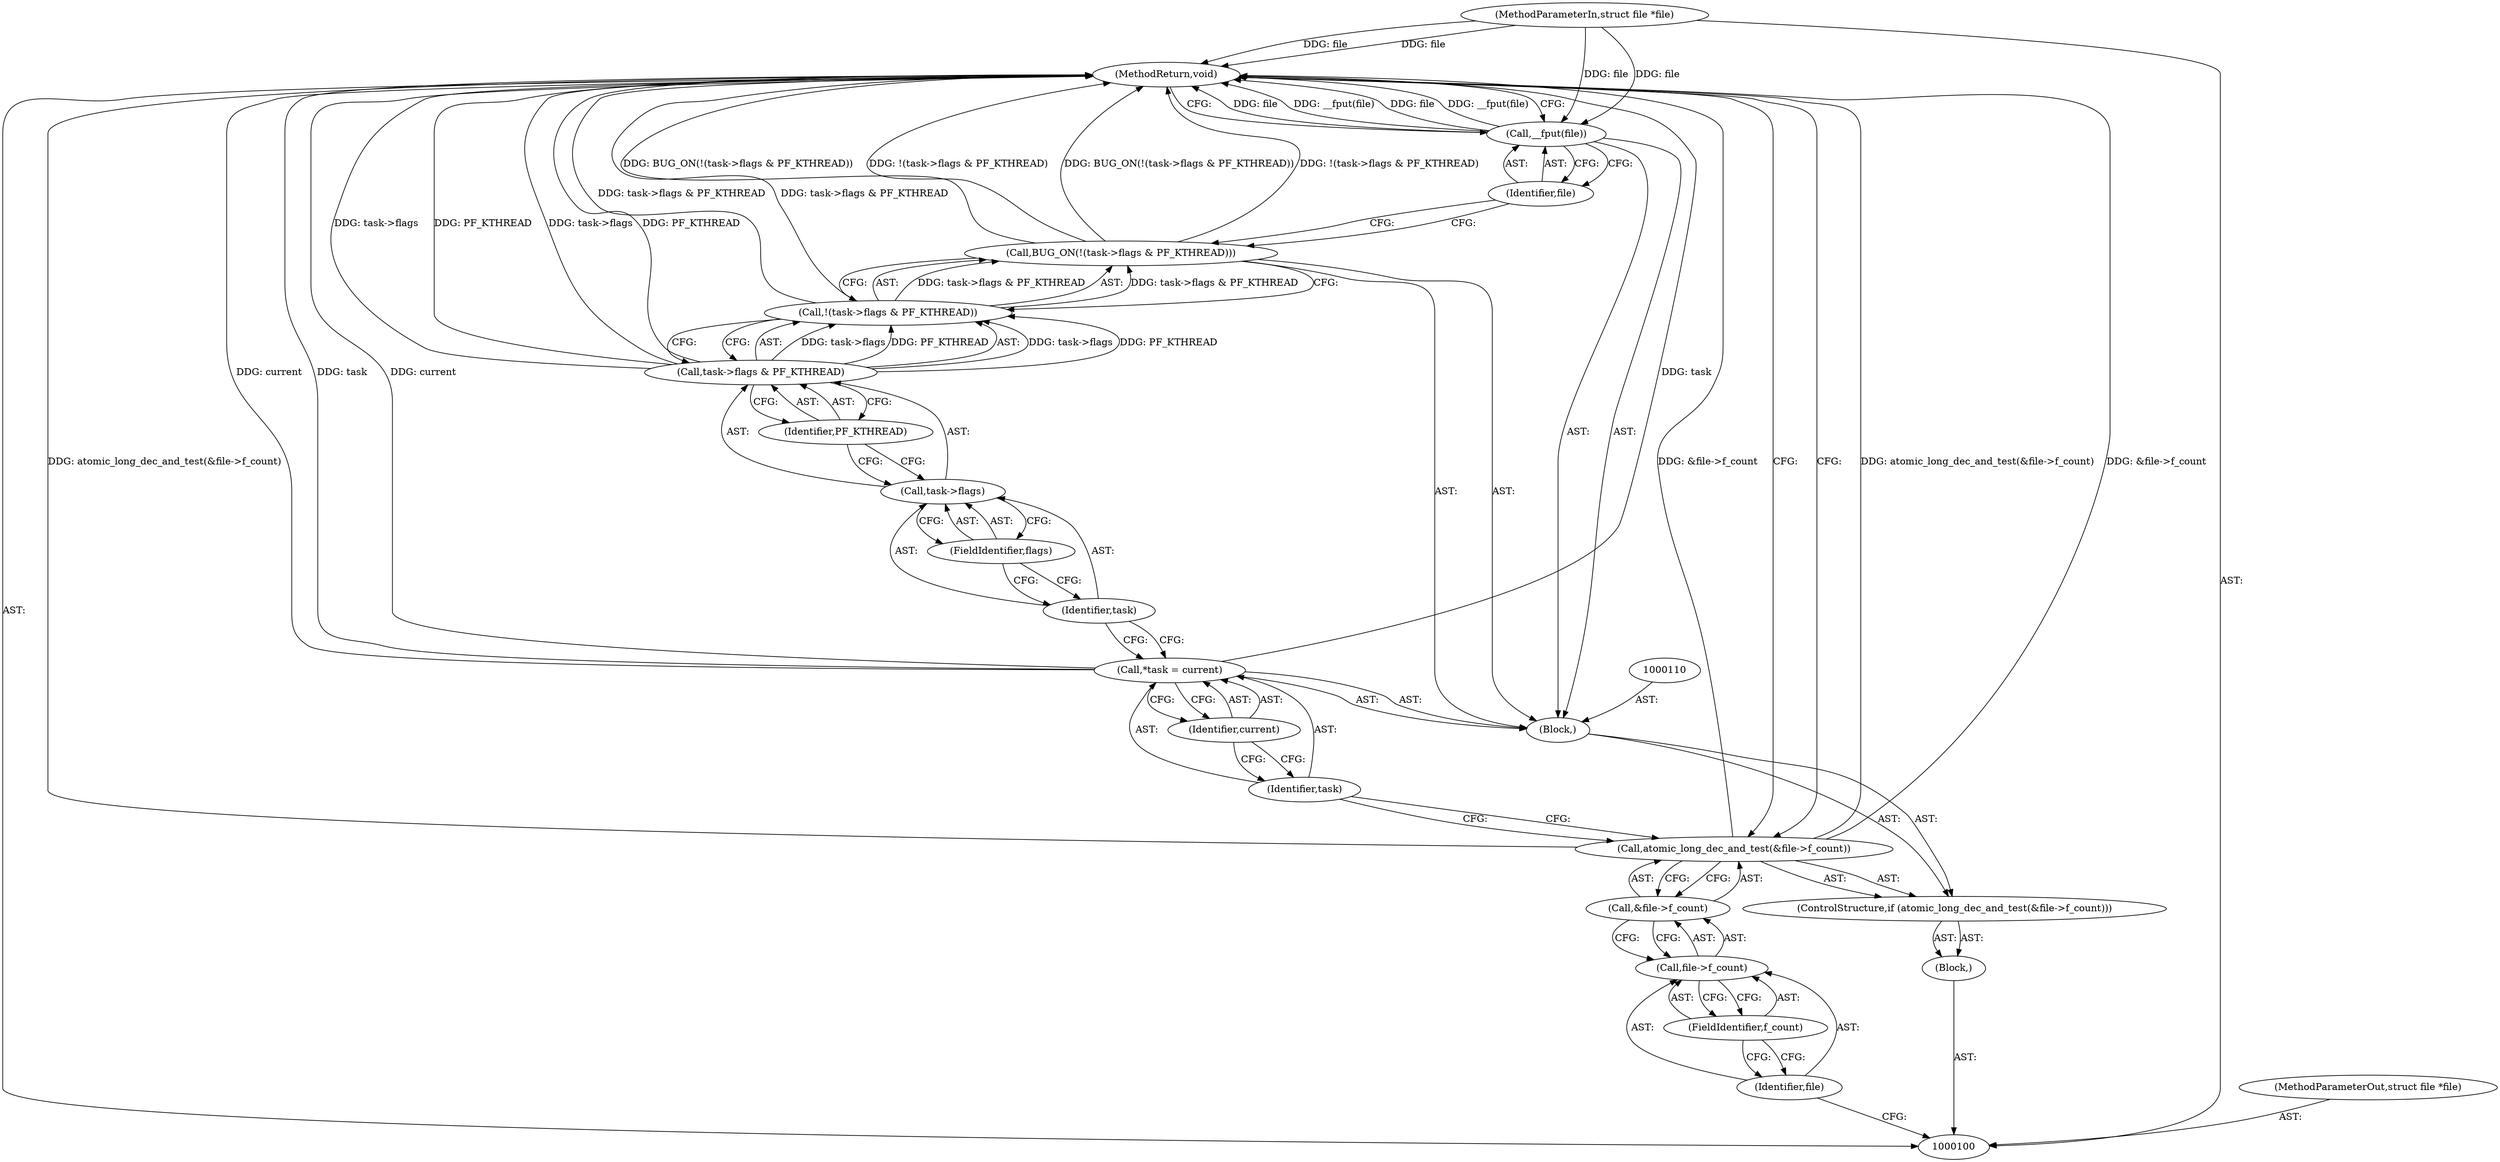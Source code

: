 digraph "0_linux_eee5cc2702929fd41cce28058dc6d6717f723f87_0" {
"1000123" [label="(MethodReturn,void)"];
"1000101" [label="(MethodParameterIn,struct file *file)"];
"1000164" [label="(MethodParameterOut,struct file *file)"];
"1000102" [label="(Block,)"];
"1000103" [label="(ControlStructure,if (atomic_long_dec_and_test(&file->f_count)))"];
"1000105" [label="(Call,&file->f_count)"];
"1000106" [label="(Call,file->f_count)"];
"1000107" [label="(Identifier,file)"];
"1000108" [label="(FieldIdentifier,f_count)"];
"1000104" [label="(Call,atomic_long_dec_and_test(&file->f_count))"];
"1000111" [label="(Call,*task = current)"];
"1000112" [label="(Identifier,task)"];
"1000109" [label="(Block,)"];
"1000113" [label="(Identifier,current)"];
"1000115" [label="(Call,!(task->flags & PF_KTHREAD))"];
"1000116" [label="(Call,task->flags & PF_KTHREAD)"];
"1000117" [label="(Call,task->flags)"];
"1000118" [label="(Identifier,task)"];
"1000119" [label="(FieldIdentifier,flags)"];
"1000120" [label="(Identifier,PF_KTHREAD)"];
"1000114" [label="(Call,BUG_ON(!(task->flags & PF_KTHREAD)))"];
"1000122" [label="(Identifier,file)"];
"1000121" [label="(Call,__fput(file))"];
"1000123" -> "1000100"  [label="AST: "];
"1000123" -> "1000121"  [label="CFG: "];
"1000123" -> "1000104"  [label="CFG: "];
"1000116" -> "1000123"  [label="DDG: task->flags"];
"1000116" -> "1000123"  [label="DDG: PF_KTHREAD"];
"1000104" -> "1000123"  [label="DDG: atomic_long_dec_and_test(&file->f_count)"];
"1000104" -> "1000123"  [label="DDG: &file->f_count"];
"1000114" -> "1000123"  [label="DDG: BUG_ON(!(task->flags & PF_KTHREAD))"];
"1000114" -> "1000123"  [label="DDG: !(task->flags & PF_KTHREAD)"];
"1000111" -> "1000123"  [label="DDG: task"];
"1000111" -> "1000123"  [label="DDG: current"];
"1000121" -> "1000123"  [label="DDG: file"];
"1000121" -> "1000123"  [label="DDG: __fput(file)"];
"1000101" -> "1000123"  [label="DDG: file"];
"1000115" -> "1000123"  [label="DDG: task->flags & PF_KTHREAD"];
"1000101" -> "1000100"  [label="AST: "];
"1000101" -> "1000123"  [label="DDG: file"];
"1000101" -> "1000121"  [label="DDG: file"];
"1000164" -> "1000100"  [label="AST: "];
"1000102" -> "1000100"  [label="AST: "];
"1000103" -> "1000102"  [label="AST: "];
"1000103" -> "1000102"  [label="AST: "];
"1000104" -> "1000103"  [label="AST: "];
"1000109" -> "1000103"  [label="AST: "];
"1000105" -> "1000104"  [label="AST: "];
"1000105" -> "1000106"  [label="CFG: "];
"1000106" -> "1000105"  [label="AST: "];
"1000104" -> "1000105"  [label="CFG: "];
"1000106" -> "1000105"  [label="AST: "];
"1000106" -> "1000108"  [label="CFG: "];
"1000107" -> "1000106"  [label="AST: "];
"1000108" -> "1000106"  [label="AST: "];
"1000105" -> "1000106"  [label="CFG: "];
"1000107" -> "1000106"  [label="AST: "];
"1000107" -> "1000100"  [label="CFG: "];
"1000108" -> "1000107"  [label="CFG: "];
"1000108" -> "1000106"  [label="AST: "];
"1000108" -> "1000107"  [label="CFG: "];
"1000106" -> "1000108"  [label="CFG: "];
"1000104" -> "1000103"  [label="AST: "];
"1000104" -> "1000105"  [label="CFG: "];
"1000105" -> "1000104"  [label="AST: "];
"1000112" -> "1000104"  [label="CFG: "];
"1000123" -> "1000104"  [label="CFG: "];
"1000104" -> "1000123"  [label="DDG: atomic_long_dec_and_test(&file->f_count)"];
"1000104" -> "1000123"  [label="DDG: &file->f_count"];
"1000111" -> "1000109"  [label="AST: "];
"1000111" -> "1000113"  [label="CFG: "];
"1000112" -> "1000111"  [label="AST: "];
"1000113" -> "1000111"  [label="AST: "];
"1000118" -> "1000111"  [label="CFG: "];
"1000111" -> "1000123"  [label="DDG: task"];
"1000111" -> "1000123"  [label="DDG: current"];
"1000112" -> "1000111"  [label="AST: "];
"1000112" -> "1000104"  [label="CFG: "];
"1000113" -> "1000112"  [label="CFG: "];
"1000109" -> "1000103"  [label="AST: "];
"1000110" -> "1000109"  [label="AST: "];
"1000111" -> "1000109"  [label="AST: "];
"1000114" -> "1000109"  [label="AST: "];
"1000121" -> "1000109"  [label="AST: "];
"1000113" -> "1000111"  [label="AST: "];
"1000113" -> "1000112"  [label="CFG: "];
"1000111" -> "1000113"  [label="CFG: "];
"1000115" -> "1000114"  [label="AST: "];
"1000115" -> "1000116"  [label="CFG: "];
"1000116" -> "1000115"  [label="AST: "];
"1000114" -> "1000115"  [label="CFG: "];
"1000115" -> "1000123"  [label="DDG: task->flags & PF_KTHREAD"];
"1000115" -> "1000114"  [label="DDG: task->flags & PF_KTHREAD"];
"1000116" -> "1000115"  [label="DDG: task->flags"];
"1000116" -> "1000115"  [label="DDG: PF_KTHREAD"];
"1000116" -> "1000115"  [label="AST: "];
"1000116" -> "1000120"  [label="CFG: "];
"1000117" -> "1000116"  [label="AST: "];
"1000120" -> "1000116"  [label="AST: "];
"1000115" -> "1000116"  [label="CFG: "];
"1000116" -> "1000123"  [label="DDG: task->flags"];
"1000116" -> "1000123"  [label="DDG: PF_KTHREAD"];
"1000116" -> "1000115"  [label="DDG: task->flags"];
"1000116" -> "1000115"  [label="DDG: PF_KTHREAD"];
"1000117" -> "1000116"  [label="AST: "];
"1000117" -> "1000119"  [label="CFG: "];
"1000118" -> "1000117"  [label="AST: "];
"1000119" -> "1000117"  [label="AST: "];
"1000120" -> "1000117"  [label="CFG: "];
"1000118" -> "1000117"  [label="AST: "];
"1000118" -> "1000111"  [label="CFG: "];
"1000119" -> "1000118"  [label="CFG: "];
"1000119" -> "1000117"  [label="AST: "];
"1000119" -> "1000118"  [label="CFG: "];
"1000117" -> "1000119"  [label="CFG: "];
"1000120" -> "1000116"  [label="AST: "];
"1000120" -> "1000117"  [label="CFG: "];
"1000116" -> "1000120"  [label="CFG: "];
"1000114" -> "1000109"  [label="AST: "];
"1000114" -> "1000115"  [label="CFG: "];
"1000115" -> "1000114"  [label="AST: "];
"1000122" -> "1000114"  [label="CFG: "];
"1000114" -> "1000123"  [label="DDG: BUG_ON(!(task->flags & PF_KTHREAD))"];
"1000114" -> "1000123"  [label="DDG: !(task->flags & PF_KTHREAD)"];
"1000115" -> "1000114"  [label="DDG: task->flags & PF_KTHREAD"];
"1000122" -> "1000121"  [label="AST: "];
"1000122" -> "1000114"  [label="CFG: "];
"1000121" -> "1000122"  [label="CFG: "];
"1000121" -> "1000109"  [label="AST: "];
"1000121" -> "1000122"  [label="CFG: "];
"1000122" -> "1000121"  [label="AST: "];
"1000123" -> "1000121"  [label="CFG: "];
"1000121" -> "1000123"  [label="DDG: file"];
"1000121" -> "1000123"  [label="DDG: __fput(file)"];
"1000101" -> "1000121"  [label="DDG: file"];
}
